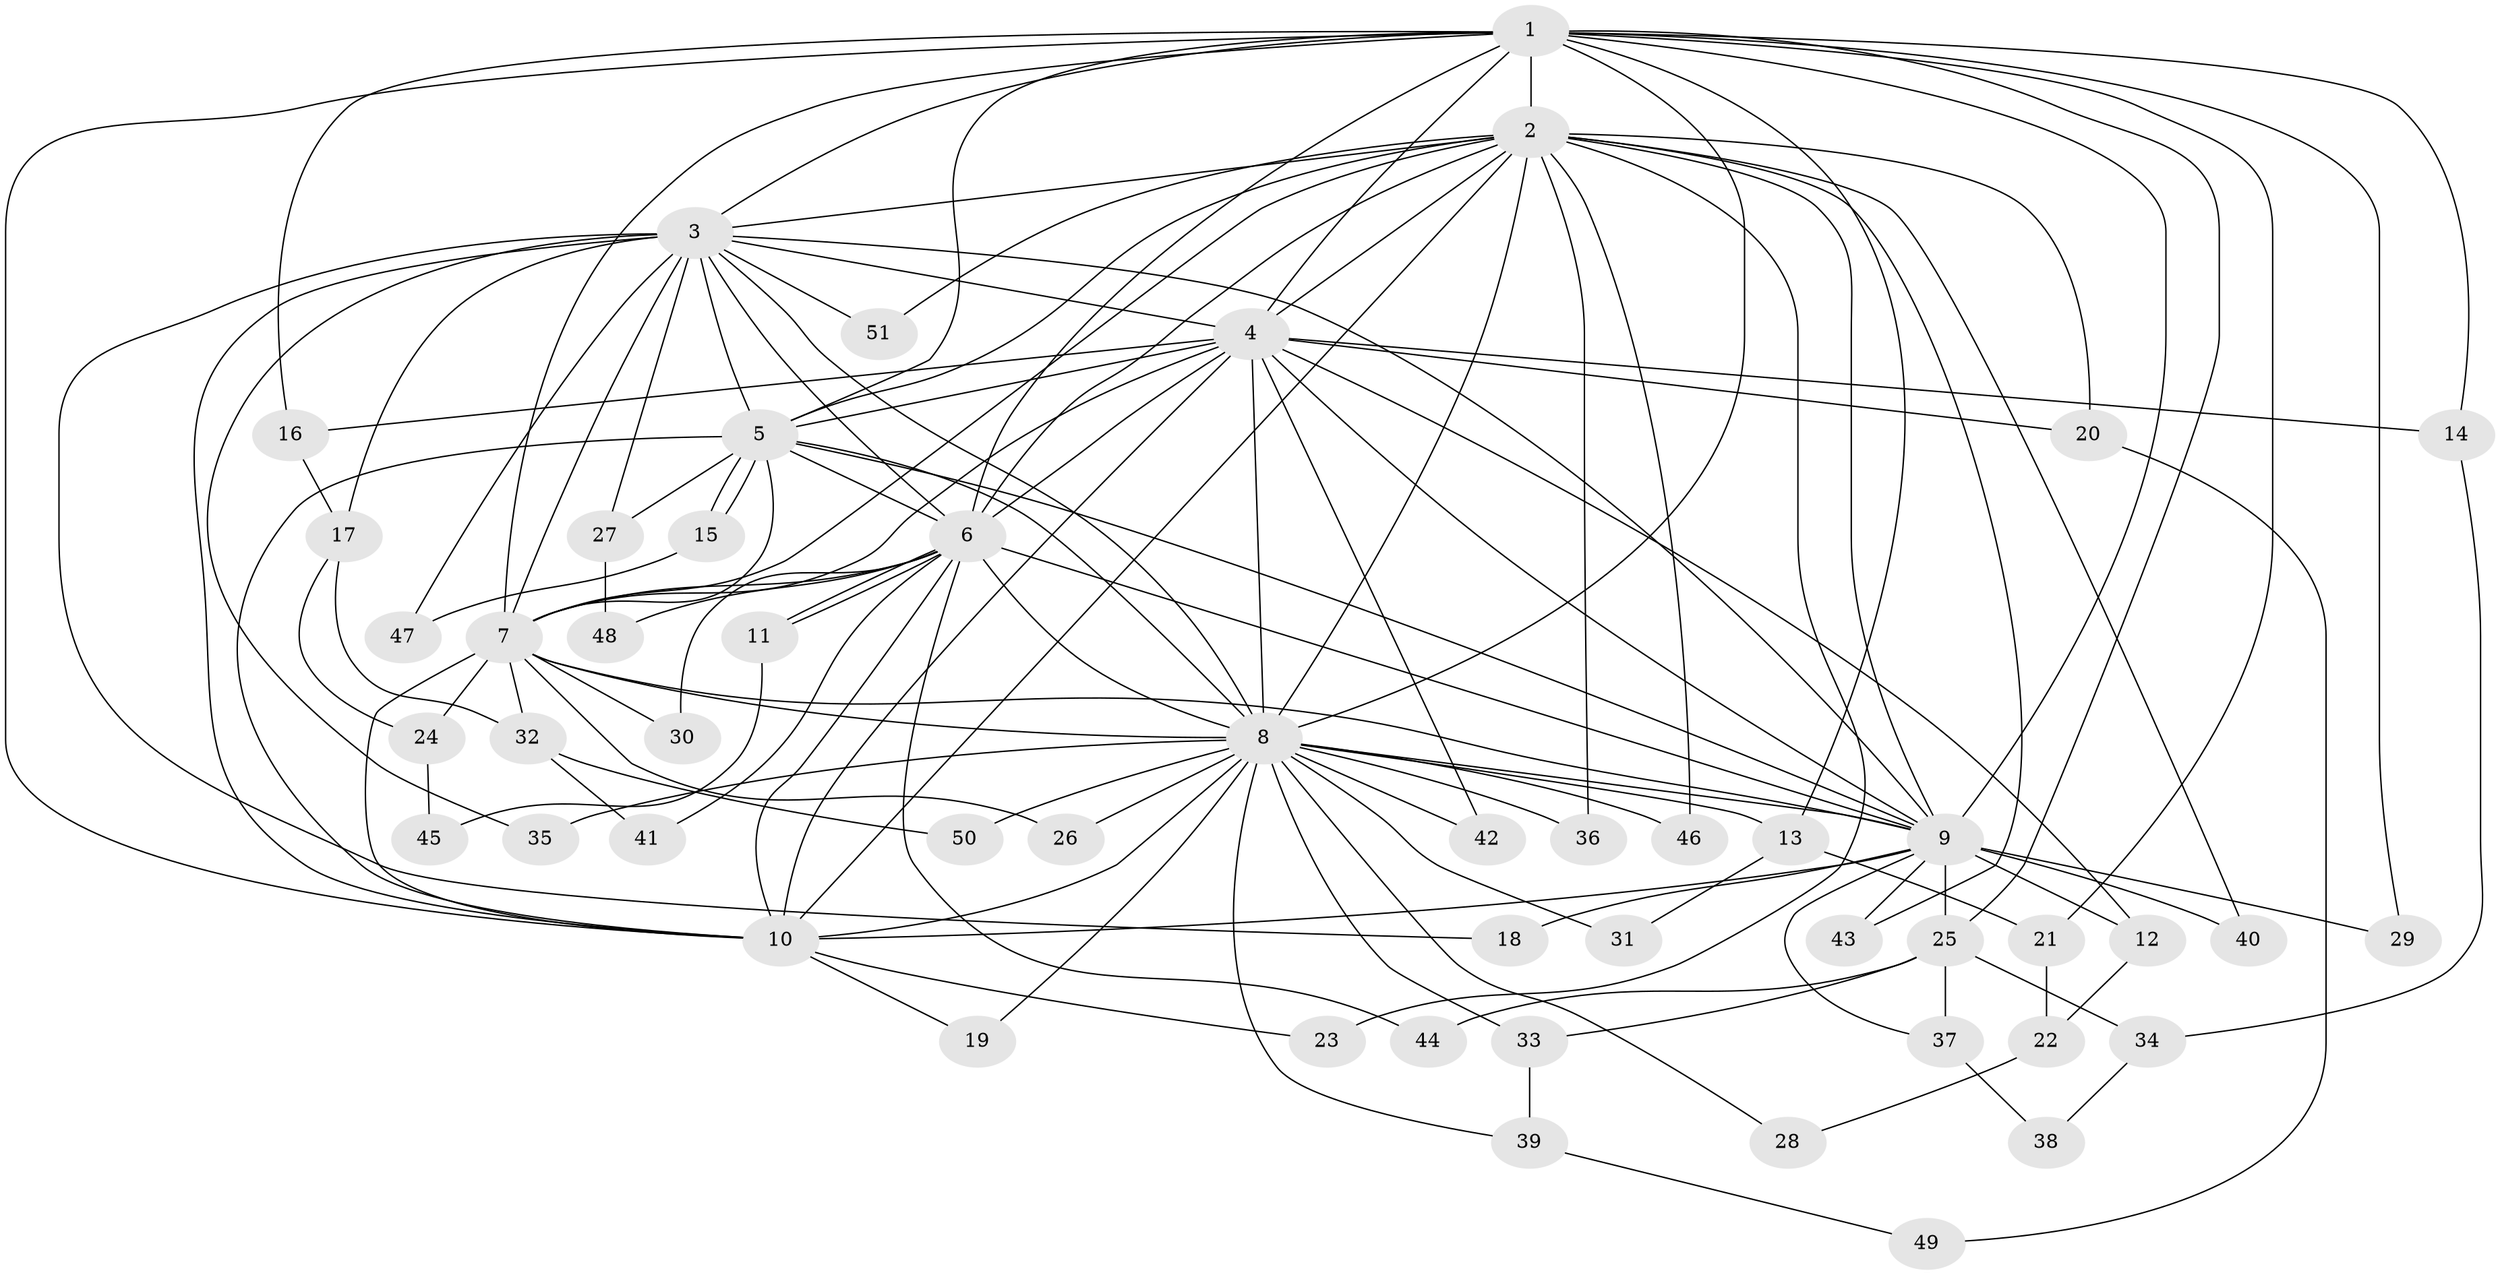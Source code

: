 // coarse degree distribution, {12: 0.05263157894736842, 18: 0.02631578947368421, 13: 0.05263157894736842, 9: 0.02631578947368421, 17: 0.02631578947368421, 11: 0.02631578947368421, 3: 0.3157894736842105, 5: 0.02631578947368421, 2: 0.39473684210526316, 6: 0.02631578947368421, 4: 0.02631578947368421}
// Generated by graph-tools (version 1.1) at 2025/41/03/06/25 10:41:36]
// undirected, 51 vertices, 127 edges
graph export_dot {
graph [start="1"]
  node [color=gray90,style=filled];
  1;
  2;
  3;
  4;
  5;
  6;
  7;
  8;
  9;
  10;
  11;
  12;
  13;
  14;
  15;
  16;
  17;
  18;
  19;
  20;
  21;
  22;
  23;
  24;
  25;
  26;
  27;
  28;
  29;
  30;
  31;
  32;
  33;
  34;
  35;
  36;
  37;
  38;
  39;
  40;
  41;
  42;
  43;
  44;
  45;
  46;
  47;
  48;
  49;
  50;
  51;
  1 -- 2;
  1 -- 3;
  1 -- 4;
  1 -- 5;
  1 -- 6;
  1 -- 7;
  1 -- 8;
  1 -- 9;
  1 -- 10;
  1 -- 13;
  1 -- 14;
  1 -- 16;
  1 -- 21;
  1 -- 25;
  1 -- 29;
  2 -- 3;
  2 -- 4;
  2 -- 5;
  2 -- 6;
  2 -- 7;
  2 -- 8;
  2 -- 9;
  2 -- 10;
  2 -- 20;
  2 -- 23;
  2 -- 36;
  2 -- 40;
  2 -- 43;
  2 -- 46;
  2 -- 51;
  3 -- 4;
  3 -- 5;
  3 -- 6;
  3 -- 7;
  3 -- 8;
  3 -- 9;
  3 -- 10;
  3 -- 17;
  3 -- 18;
  3 -- 27;
  3 -- 35;
  3 -- 47;
  3 -- 51;
  4 -- 5;
  4 -- 6;
  4 -- 7;
  4 -- 8;
  4 -- 9;
  4 -- 10;
  4 -- 12;
  4 -- 14;
  4 -- 16;
  4 -- 20;
  4 -- 42;
  5 -- 6;
  5 -- 7;
  5 -- 8;
  5 -- 9;
  5 -- 10;
  5 -- 15;
  5 -- 15;
  5 -- 27;
  6 -- 7;
  6 -- 8;
  6 -- 9;
  6 -- 10;
  6 -- 11;
  6 -- 11;
  6 -- 30;
  6 -- 41;
  6 -- 44;
  6 -- 48;
  7 -- 8;
  7 -- 9;
  7 -- 10;
  7 -- 24;
  7 -- 26;
  7 -- 30;
  7 -- 32;
  8 -- 9;
  8 -- 10;
  8 -- 13;
  8 -- 19;
  8 -- 26;
  8 -- 28;
  8 -- 31;
  8 -- 33;
  8 -- 35;
  8 -- 36;
  8 -- 39;
  8 -- 42;
  8 -- 46;
  8 -- 50;
  9 -- 10;
  9 -- 12;
  9 -- 18;
  9 -- 25;
  9 -- 29;
  9 -- 37;
  9 -- 40;
  9 -- 43;
  10 -- 19;
  10 -- 23;
  11 -- 45;
  12 -- 22;
  13 -- 21;
  13 -- 31;
  14 -- 34;
  15 -- 47;
  16 -- 17;
  17 -- 24;
  17 -- 32;
  20 -- 49;
  21 -- 22;
  22 -- 28;
  24 -- 45;
  25 -- 33;
  25 -- 34;
  25 -- 37;
  25 -- 44;
  27 -- 48;
  32 -- 41;
  32 -- 50;
  33 -- 39;
  34 -- 38;
  37 -- 38;
  39 -- 49;
}
